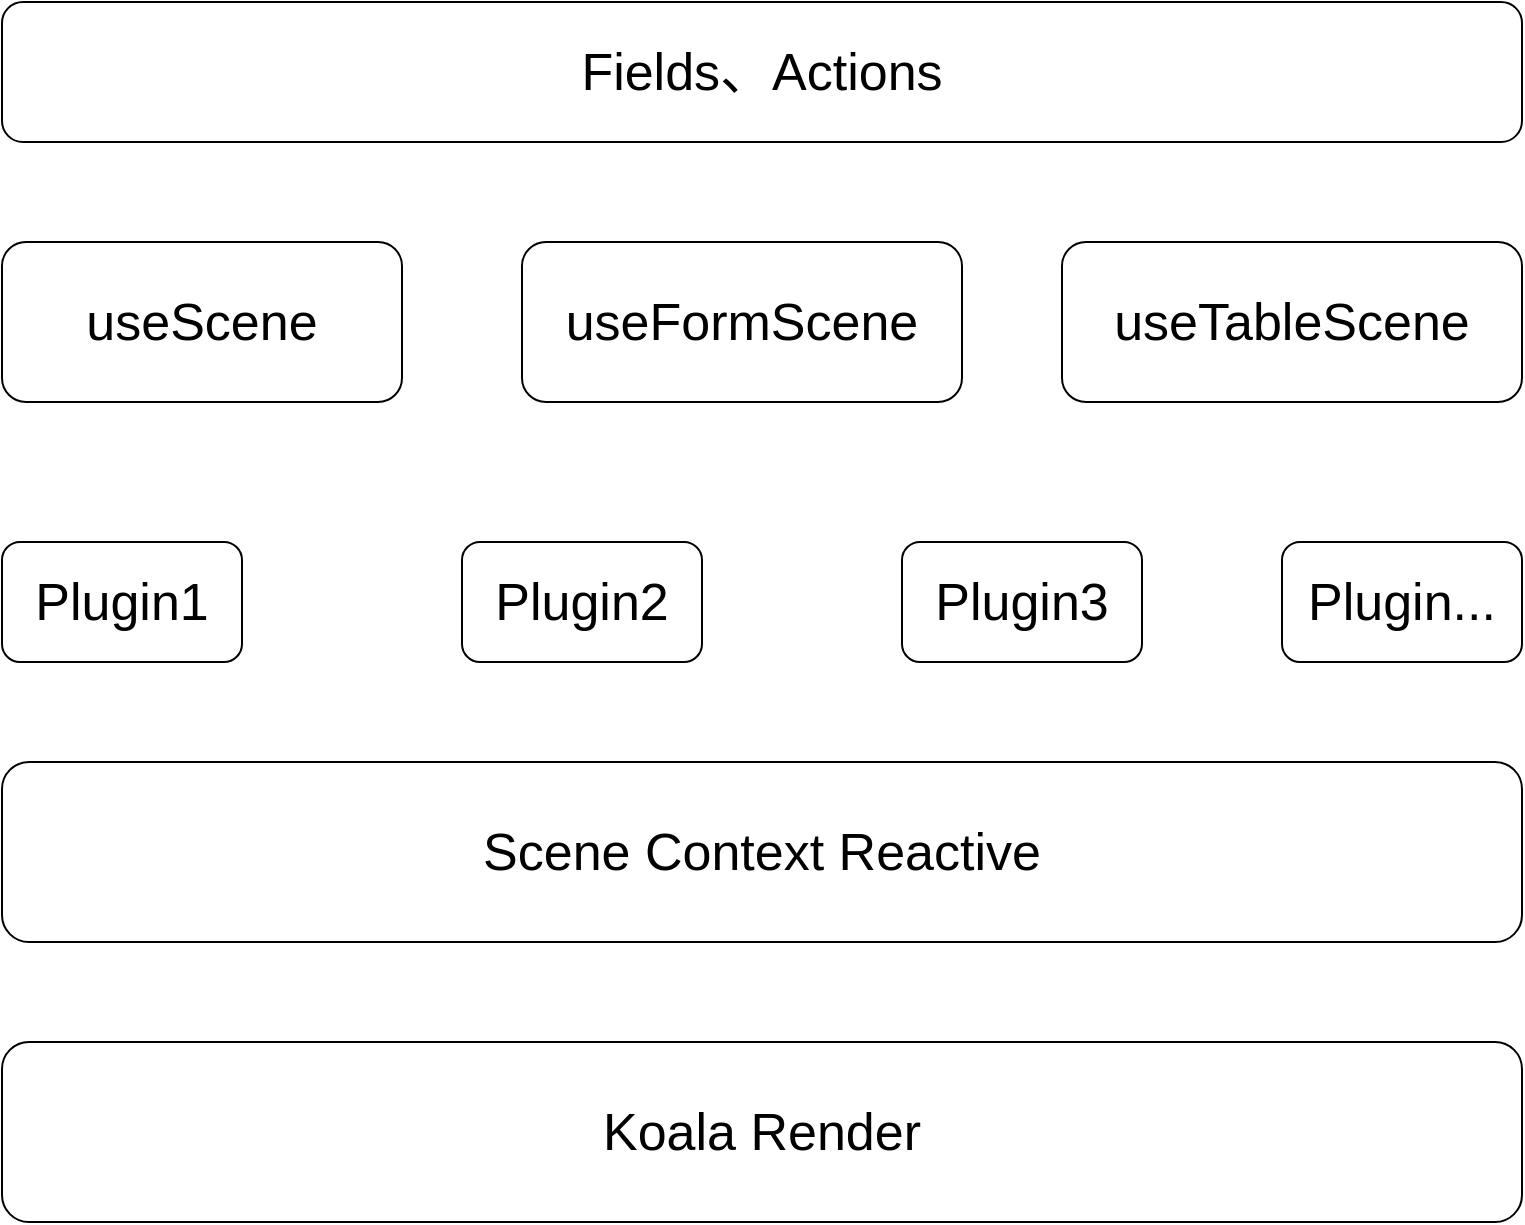 <mxfile>
    <diagram id="ZHnnz-fFuCg1XqXFPC6J" name="原图图">
        <mxGraphModel dx="1253" dy="749" grid="1" gridSize="10" guides="1" tooltips="1" connect="1" arrows="1" fold="1" page="1" pageScale="1" pageWidth="1200" pageHeight="1920" math="0" shadow="0">
            <root>
                <mxCell id="8EWd1xhJfRFUhPiCfJxK-0"/>
                <mxCell id="8EWd1xhJfRFUhPiCfJxK-1" parent="8EWd1xhJfRFUhPiCfJxK-0"/>
                <mxCell id="DwGz0jpXQfFEOZT0aRM2-9" value="Fields、Actions" style="rounded=1;whiteSpace=wrap;html=1;fontSize=26;fillColor=none;" vertex="1" parent="8EWd1xhJfRFUhPiCfJxK-1">
                    <mxGeometry x="80" y="210" width="760" height="70" as="geometry"/>
                </mxCell>
                <mxCell id="DwGz0jpXQfFEOZT0aRM2-17" value="Scene Context Reactive" style="rounded=1;whiteSpace=wrap;html=1;fontSize=26;fillColor=none;" vertex="1" parent="8EWd1xhJfRFUhPiCfJxK-1">
                    <mxGeometry x="80" y="590" width="760" height="90" as="geometry"/>
                </mxCell>
                <mxCell id="DwGz0jpXQfFEOZT0aRM2-20" value="useScene" style="rounded=1;whiteSpace=wrap;html=1;fontSize=26;fillColor=none;" vertex="1" parent="8EWd1xhJfRFUhPiCfJxK-1">
                    <mxGeometry x="80" y="330" width="200" height="80" as="geometry"/>
                </mxCell>
                <mxCell id="DwGz0jpXQfFEOZT0aRM2-22" value="useFormScene" style="rounded=1;whiteSpace=wrap;html=1;fontSize=26;fillColor=none;" vertex="1" parent="8EWd1xhJfRFUhPiCfJxK-1">
                    <mxGeometry x="340" y="330" width="220" height="80" as="geometry"/>
                </mxCell>
                <mxCell id="DwGz0jpXQfFEOZT0aRM2-23" value="useTableScene" style="rounded=1;whiteSpace=wrap;html=1;fontSize=26;fillColor=none;" vertex="1" parent="8EWd1xhJfRFUhPiCfJxK-1">
                    <mxGeometry x="610" y="330" width="230" height="80" as="geometry"/>
                </mxCell>
                <mxCell id="DwGz0jpXQfFEOZT0aRM2-24" value="Plugin1" style="rounded=1;whiteSpace=wrap;html=1;fontSize=26;fillColor=none;" vertex="1" parent="8EWd1xhJfRFUhPiCfJxK-1">
                    <mxGeometry x="80" y="480" width="120" height="60" as="geometry"/>
                </mxCell>
                <mxCell id="DwGz0jpXQfFEOZT0aRM2-25" value="Plugin2" style="rounded=1;whiteSpace=wrap;html=1;fontSize=26;fillColor=none;" vertex="1" parent="8EWd1xhJfRFUhPiCfJxK-1">
                    <mxGeometry x="310" y="480" width="120" height="60" as="geometry"/>
                </mxCell>
                <mxCell id="DwGz0jpXQfFEOZT0aRM2-26" value="Plugin3" style="rounded=1;whiteSpace=wrap;html=1;fontSize=26;fillColor=none;" vertex="1" parent="8EWd1xhJfRFUhPiCfJxK-1">
                    <mxGeometry x="530" y="480" width="120" height="60" as="geometry"/>
                </mxCell>
                <mxCell id="DwGz0jpXQfFEOZT0aRM2-27" value="Plugin..." style="rounded=1;whiteSpace=wrap;html=1;fontSize=26;fillColor=none;" vertex="1" parent="8EWd1xhJfRFUhPiCfJxK-1">
                    <mxGeometry x="720" y="480" width="120" height="60" as="geometry"/>
                </mxCell>
                <mxCell id="DwGz0jpXQfFEOZT0aRM2-28" value="Koala Render" style="rounded=1;whiteSpace=wrap;html=1;fontSize=26;fillColor=none;" vertex="1" parent="8EWd1xhJfRFUhPiCfJxK-1">
                    <mxGeometry x="80" y="730" width="760" height="90" as="geometry"/>
                </mxCell>
            </root>
        </mxGraphModel>
    </diagram>
    <diagram id="3PXZXapsKX34Jlx88CwA" name="思维导图">
        <mxGraphModel dx="1148" dy="687" grid="1" gridSize="10" guides="1" tooltips="1" connect="1" arrows="1" fold="1" page="1" pageScale="1" pageWidth="827" pageHeight="1169" math="0" shadow="0">
            <root>
                <mxCell id="0"/>
                <mxCell id="1" parent="0"/>
            </root>
        </mxGraphModel>
    </diagram>
</mxfile>